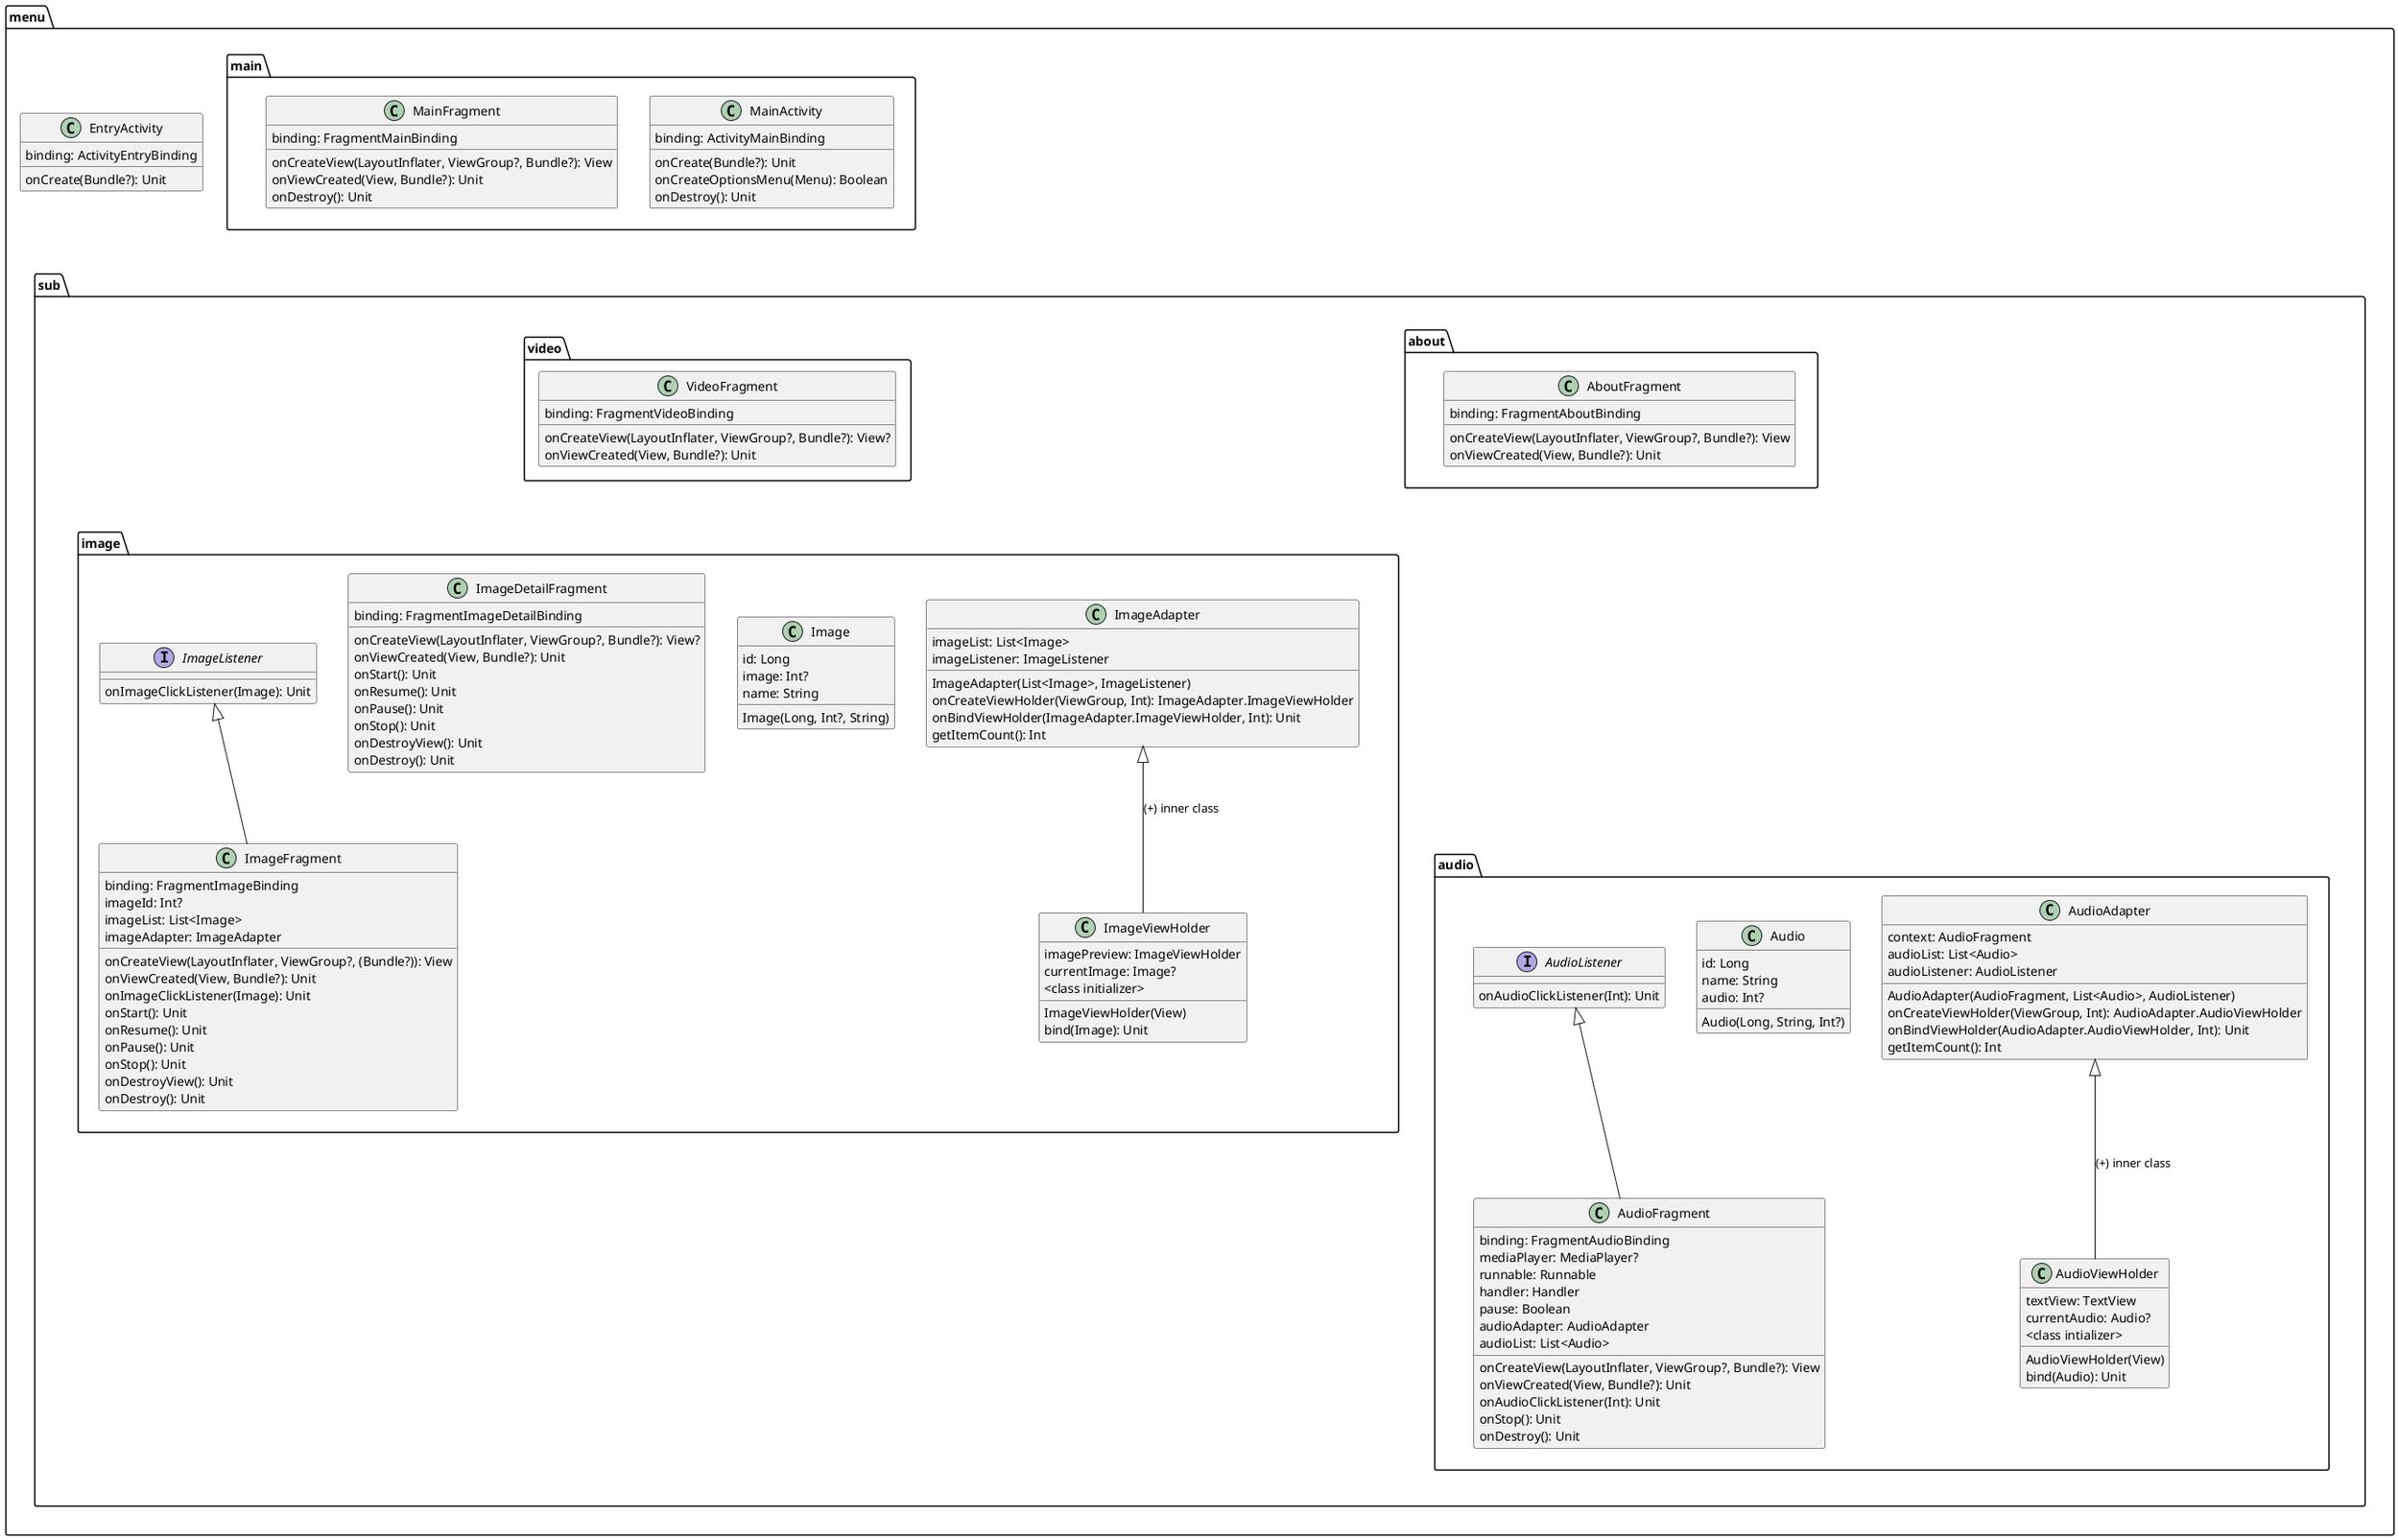 @startuml
'comment

' packages
package "menu" {

    class EntryActivity {
        binding: ActivityEntryBinding
    ' TODO should "Unit" be omitted? it basically means "void"
        onCreate(Bundle?): Unit
    }

    package "main" {

        class MainActivity {
            binding: ActivityMainBinding
            onCreate(Bundle?): Unit
            onCreateOptionsMenu(Menu): Boolean
            onDestroy(): Unit
        }

        class MainFragment {
            binding: FragmentMainBinding
            onCreateView(LayoutInflater, ViewGroup?, Bundle?): View
            onViewCreated(View, Bundle?): Unit
            onDestroy(): Unit
        }
    }

    package "sub" {

        package "about" {
            class AboutFragment {
                binding: FragmentAboutBinding
                onCreateView(LayoutInflater, ViewGroup?, Bundle?): View
                onViewCreated(View, Bundle?): Unit
            }
        }

        package "audio" {

            class AudioFragment {
                binding: FragmentAudioBinding
                mediaPlayer: MediaPlayer?
                runnable: Runnable
                handler: Handler
                pause: Boolean
                audioAdapter: AudioAdapter
                audioList: List<Audio>
                onCreateView(LayoutInflater, ViewGroup?, Bundle?): View
                onViewCreated(View, Bundle?): Unit
                onAudioClickListener(Int): Unit
                onStop(): Unit
                onDestroy(): Unit
            }

            class AudioAdapter {
                context: AudioFragment
                audioList: List<Audio>
                audioListener: AudioListener
                AudioAdapter(AudioFragment, List<Audio>, AudioListener)
                onCreateViewHolder(ViewGroup, Int): AudioAdapter.AudioViewHolder
                onBindViewHolder(AudioAdapter.AudioViewHolder, Int): Unit
                getItemCount(): Int
            }

            class AudioViewHolder {
                textView: TextView
                currentAudio: Audio?
            ' TODO what to do with this pain in the ass?
                <class intializer>
                AudioViewHolder(View)
                bind(Audio): Unit
            }

            class Audio {
                id: Long
                name: String
                audio: Int?
                Audio(Long, String, Int?)
            }

            interface AudioListener {
                onAudioClickListener(Int): Unit
            }
        'TODO how to handle "Audios.kt"
        }

        package "image" {

            class ImageFragment {
                binding: FragmentImageBinding
                imageId: Int?
                imageList: List<Image>
                imageAdapter: ImageAdapter
                onCreateView(LayoutInflater, ViewGroup?, (Bundle?)): View
                onViewCreated(View, Bundle?): Unit
                onImageClickListener(Image): Unit
                onStart(): Unit
                onResume(): Unit
                onPause(): Unit
                onStop(): Unit
                onDestroyView(): Unit
                onDestroy(): Unit
            }

            class ImageAdapter {
                imageList: List<Image>
                imageListener: ImageListener
                ImageAdapter(List<Image>, ImageListener)
                onCreateViewHolder(ViewGroup, Int): ImageAdapter.ImageViewHolder
                onBindViewHolder(ImageAdapter.ImageViewHolder, Int): Unit
                getItemCount(): Int
            }

            class ImageViewHolder {
                imagePreview: ImageViewHolder
                currentImage: Image?
                <class initializer>
                ImageViewHolder(View)
                bind(Image): Unit
            }

            class Image {
                id: Long
                image: Int?
                name: String
                Image(Long, Int?, String)
            }

            class ImageDetailFragment {
                binding: FragmentImageDetailBinding
                onCreateView(LayoutInflater, ViewGroup?, Bundle?): View?
                onViewCreated(View, Bundle?): Unit
                onStart(): Unit
                onResume(): Unit
                onPause(): Unit
                onStop(): Unit
                onDestroyView(): Unit
                onDestroy(): Unit
            }

            interface ImageListener {
                onImageClickListener(Image): Unit
            }
        'TODO how to handle "Images.kt"
        }

        package "video" {
            class VideoFragment {
            binding: FragmentVideoBinding
            onCreateView(LayoutInflater, ViewGroup?, Bundle?): View?
            onViewCreated(View, Bundle?): Unit
            }
        }
    }
}

' dependencies
    AudioListener <|-- AudioFragment
    ImageListener <|-- ImageFragment
    AudioAdapter <|-- AudioViewHolder : (+) inner class
    ImageAdapter <|-- ImageViewHolder : (+) inner class

' output layout
    main-down[hidden]-sub
    audio-down[hidden]-about
    about-down[hidden]-image
    image-down[hidden]-audio
    ' sub-down[hidden]-main
@enduml